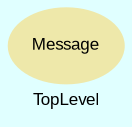 digraph TopLevel {
    compound = true
    bgcolor = lightcyan1
    fontname = Arial
    fontsize = 8
    label = "TopLevel"
    node [
        fontname = Arial,
        fontsize = 8,
        color = black
    ]

    Message [
        fontcolor = black,
        URL = "classes/Message.html",
        shape = ellipse,
        color = palegoldenrod,
        style = filled,
        label = "Message"
    ]

}

